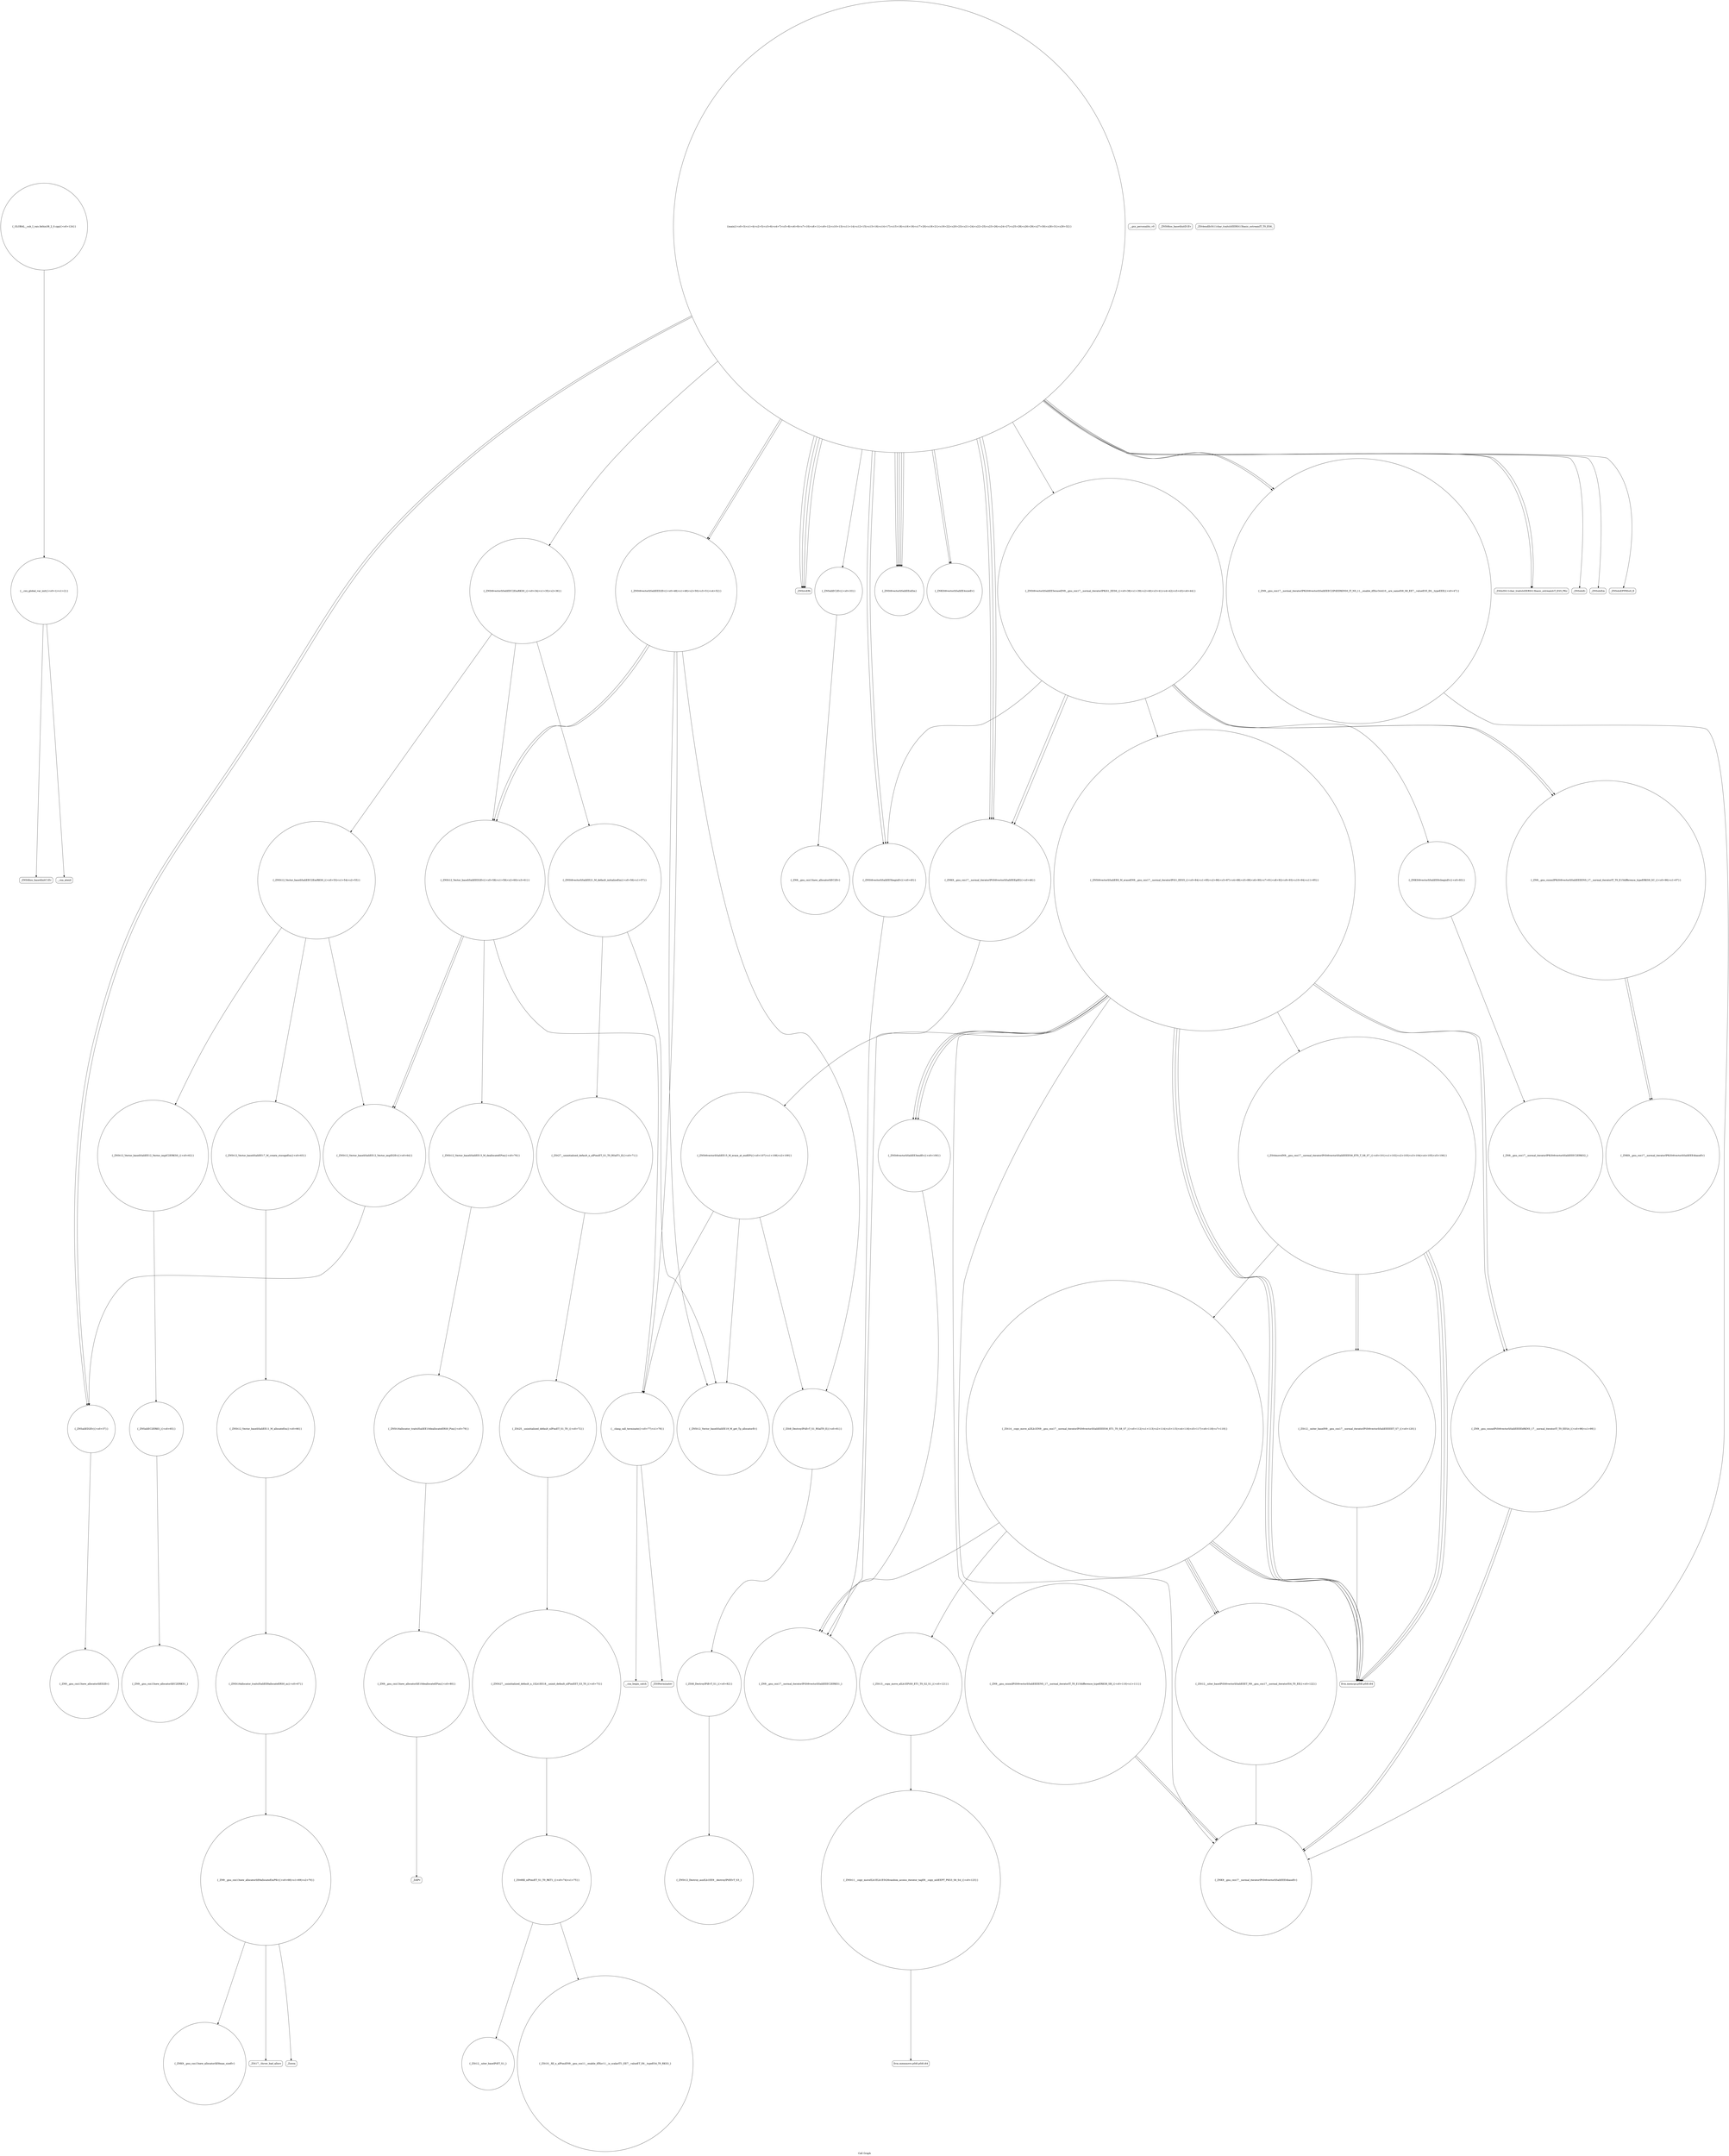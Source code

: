 digraph "Call Graph" {
	label="Call Graph";

	Node0x5608b4162480 [shape=record,shape=circle,label="{__cxx_global_var_init|{<s0>1|<s1>2}}"];
	Node0x5608b4162480:s0 -> Node0x5608b4162500[color=black];
	Node0x5608b4162480:s1 -> Node0x5608b4162600[color=black];
	Node0x5608b4163b00 [shape=record,shape=circle,label="{_ZNSt12_Vector_baseIiSaIiEE13_M_deallocateEPim|{<s0>76}}"];
	Node0x5608b4163b00:s0 -> Node0x5608b4164d20[color=black];
	Node0x5608b4162800 [shape=record,shape=circle,label="{_ZNSt6vectorIiSaIiEEC2EmRKS0_|{<s0>34|<s1>35|<s2>36}}"];
	Node0x5608b4162800:s0 -> Node0x5608b4163080[color=black];
	Node0x5608b4162800:s1 -> Node0x5608b4163100[color=black];
	Node0x5608b4162800:s2 -> Node0x5608b4163180[color=black];
	Node0x5608b4164ea0 [shape=record,shape=circle,label="{_ZSt8_DestroyIPiiEvT_S1_RSaIT0_E|{<s0>81}}"];
	Node0x5608b4164ea0:s0 -> Node0x5608b4164f20[color=black];
	Node0x5608b4162b80 [shape=record,shape=circle,label="{_ZNK9__gnu_cxx17__normal_iteratorIPiSt6vectorIiSaIiEEEplEl|{<s0>46}}"];
	Node0x5608b4162b80:s0 -> Node0x5608b4165020[color=black];
	Node0x5608b4165220 [shape=record,shape=circle,label="{_ZN9__gnu_cxx17__normal_iteratorIPKiSt6vectorIiSaIiEEEC2ERKS2_}"];
	Node0x5608b4162f00 [shape=record,shape=circle,label="{_ZNSt6vectorIiSaIiEED2Ev|{<s0>48|<s1>49|<s2>50|<s3>51|<s4>52}}"];
	Node0x5608b4162f00:s0 -> Node0x5608b4163800[color=black];
	Node0x5608b4162f00:s1 -> Node0x5608b4164ea0[color=black];
	Node0x5608b4162f00:s2 -> Node0x5608b4163180[color=black];
	Node0x5608b4162f00:s3 -> Node0x5608b4163180[color=black];
	Node0x5608b4162f00:s4 -> Node0x5608b4163b80[color=black];
	Node0x5608b41655a0 [shape=record,shape=circle,label="{_ZN9__gnu_cxxmiIPiSt6vectorIiSaIiEEEENS_17__normal_iteratorIT_T0_E15difference_typeERKS8_SB_|{<s0>110|<s1>111}}"];
	Node0x5608b41655a0:s0 -> Node0x5608b4165520[color=black];
	Node0x5608b41655a0:s1 -> Node0x5608b4165520[color=black];
	Node0x5608b4163280 [shape=record,shape=circle,label="{_ZNSt12_Vector_baseIiSaIiEE17_M_create_storageEm|{<s0>63}}"];
	Node0x5608b4163280:s0 -> Node0x5608b4163480[color=black];
	Node0x5608b4165920 [shape=record,shape=circle,label="{_ZNK9__gnu_cxx17__normal_iteratorIPKiSt6vectorIiSaIiEEE4baseEv}"];
	Node0x5608b4163600 [shape=record,shape=circle,label="{_ZNK9__gnu_cxx13new_allocatorIiE8max_sizeEv}"];
	Node0x5608b4163980 [shape=record,shape=circle,label="{_ZSt6fill_nIPimiET_S1_T0_RKT1_|{<s0>74|<s1>75}}"];
	Node0x5608b4163980:s0 -> Node0x5608b4163a80[color=black];
	Node0x5608b4163980:s1 -> Node0x5608b4163a00[color=black];
	Node0x5608b4162680 [shape=record,shape=circle,label="{main|{<s0>3|<s1>4|<s2>5|<s3>6|<s4>7|<s5>8|<s6>9|<s7>10|<s8>11|<s9>12|<s10>13|<s11>14|<s12>15|<s13>16|<s14>17|<s15>18|<s16>19|<s17>20|<s18>21|<s19>22|<s20>23|<s21>24|<s22>25|<s23>26|<s24>27|<s25>28|<s26>29|<s27>30|<s28>31|<s29>32}}"];
	Node0x5608b4162680:s0 -> Node0x5608b4162700[color=black];
	Node0x5608b4162680:s1 -> Node0x5608b4162700[color=black];
	Node0x5608b4162680:s2 -> Node0x5608b4162700[color=black];
	Node0x5608b4162680:s3 -> Node0x5608b4162780[color=black];
	Node0x5608b4162680:s4 -> Node0x5608b4162800[color=black];
	Node0x5608b4162680:s5 -> Node0x5608b4162900[color=black];
	Node0x5608b4162680:s6 -> Node0x5608b4162980[color=black];
	Node0x5608b4162680:s7 -> Node0x5608b4162700[color=black];
	Node0x5608b4162680:s8 -> Node0x5608b4162900[color=black];
	Node0x5608b4162680:s9 -> Node0x5608b4162f00[color=black];
	Node0x5608b4162680:s10 -> Node0x5608b4162a00[color=black];
	Node0x5608b4162680:s11 -> Node0x5608b4162980[color=black];
	Node0x5608b4162680:s12 -> Node0x5608b4162980[color=black];
	Node0x5608b4162680:s13 -> Node0x5608b4162980[color=black];
	Node0x5608b4162680:s14 -> Node0x5608b4162980[color=black];
	Node0x5608b4162680:s15 -> Node0x5608b4162b00[color=black];
	Node0x5608b4162680:s16 -> Node0x5608b4162b80[color=black];
	Node0x5608b4162680:s17 -> Node0x5608b4162c00[color=black];
	Node0x5608b4162680:s18 -> Node0x5608b4162b00[color=black];
	Node0x5608b4162680:s19 -> Node0x5608b4162b80[color=black];
	Node0x5608b4162680:s20 -> Node0x5608b4162b80[color=black];
	Node0x5608b4162680:s21 -> Node0x5608b4162c00[color=black];
	Node0x5608b4162680:s22 -> Node0x5608b4162a80[color=black];
	Node0x5608b4162680:s23 -> Node0x5608b4162c80[color=black];
	Node0x5608b4162680:s24 -> Node0x5608b4162d00[color=black];
	Node0x5608b4162680:s25 -> Node0x5608b4162c80[color=black];
	Node0x5608b4162680:s26 -> Node0x5608b4162a00[color=black];
	Node0x5608b4162680:s27 -> Node0x5608b4162d80[color=black];
	Node0x5608b4162680:s28 -> Node0x5608b4162e00[color=black];
	Node0x5608b4162680:s29 -> Node0x5608b4162f00[color=black];
	Node0x5608b4164d20 [shape=record,shape=circle,label="{_ZNSt16allocator_traitsISaIiEE10deallocateERS0_Pim|{<s0>79}}"];
	Node0x5608b4164d20:s0 -> Node0x5608b4164da0[color=black];
	Node0x5608b4162a00 [shape=record,shape=circle,label="{_ZNKSt6vectorIiSaIiEE4sizeEv}"];
	Node0x5608b41650a0 [shape=record,shape=circle,label="{_ZNKSt6vectorIiSaIiEE6cbeginEv|{<s0>83}}"];
	Node0x5608b41650a0:s0 -> Node0x5608b4165220[color=black];
	Node0x5608b4162d80 [shape=record,shape=Mrecord,label="{_ZNSolsEm}"];
	Node0x5608b4165420 [shape=record,shape=Mrecord,label="{llvm.memcpy.p0i8.p0i8.i64}"];
	Node0x5608b4163100 [shape=record,shape=circle,label="{_ZNSt6vectorIiSaIiEE21_M_default_initializeEm|{<s0>56|<s1>57}}"];
	Node0x5608b4163100:s0 -> Node0x5608b4163800[color=black];
	Node0x5608b4163100:s1 -> Node0x5608b4163780[color=black];
	Node0x5608b41657a0 [shape=record,shape=circle,label="{_ZSt12__niter_baseIPiSt6vectorIiSaIiEEET_N9__gnu_cxx17__normal_iteratorIS4_T0_EE|{<s0>122}}"];
	Node0x5608b41657a0:s0 -> Node0x5608b4165520[color=black];
	Node0x5608b4163480 [shape=record,shape=circle,label="{_ZNSt12_Vector_baseIiSaIiEE11_M_allocateEm|{<s0>66}}"];
	Node0x5608b4163480:s0 -> Node0x5608b4163500[color=black];
	Node0x5608b4163800 [shape=record,shape=circle,label="{_ZNSt12_Vector_baseIiSaIiEE19_M_get_Tp_allocatorEv}"];
	Node0x5608b4162500 [shape=record,shape=Mrecord,label="{_ZNSt8ios_base4InitC1Ev}"];
	Node0x5608b4163b80 [shape=record,shape=circle,label="{__clang_call_terminate|{<s0>77|<s1>78}}"];
	Node0x5608b4163b80:s0 -> Node0x5608b4163c00[color=black];
	Node0x5608b4163b80:s1 -> Node0x5608b4164ca0[color=black];
	Node0x5608b4162880 [shape=record,shape=Mrecord,label="{__gxx_personality_v0}"];
	Node0x5608b4164f20 [shape=record,shape=circle,label="{_ZSt8_DestroyIPiEvT_S1_|{<s0>82}}"];
	Node0x5608b4164f20:s0 -> Node0x5608b4164fa0[color=black];
	Node0x5608b4162c00 [shape=record,shape=circle,label="{_ZN9__gnu_cxx17__normal_iteratorIPKiSt6vectorIiSaIiEEEC2IPiEERKNS0_IT_NS_11__enable_ifIXsr3std10__are_sameIS9_S8_EE7__valueES5_E6__typeEEE|{<s0>47}}"];
	Node0x5608b4162c00:s0 -> Node0x5608b4165520[color=black];
	Node0x5608b41652a0 [shape=record,shape=circle,label="{_ZN9__gnu_cxxneIPiSt6vectorIiSaIiEEEEbRKNS_17__normal_iteratorIT_T0_EESA_|{<s0>98|<s1>99}}"];
	Node0x5608b41652a0:s0 -> Node0x5608b4165520[color=black];
	Node0x5608b41652a0:s1 -> Node0x5608b4165520[color=black];
	Node0x5608b4162f80 [shape=record,shape=circle,label="{_ZN9__gnu_cxx13new_allocatorIiEC2Ev}"];
	Node0x5608b4165620 [shape=record,shape=circle,label="{_ZSt14__copy_move_a2ILb1EN9__gnu_cxx17__normal_iteratorIPiSt6vectorIiSaIiEEEES6_ET1_T0_S8_S7_|{<s0>112|<s1>113|<s2>114|<s3>115|<s4>116|<s5>117|<s6>118|<s7>119}}"];
	Node0x5608b4165620:s0 -> Node0x5608b4165420[color=black];
	Node0x5608b4165620:s1 -> Node0x5608b41657a0[color=black];
	Node0x5608b4165620:s2 -> Node0x5608b4165420[color=black];
	Node0x5608b4165620:s3 -> Node0x5608b41657a0[color=black];
	Node0x5608b4165620:s4 -> Node0x5608b4165420[color=black];
	Node0x5608b4165620:s5 -> Node0x5608b41657a0[color=black];
	Node0x5608b4165620:s6 -> Node0x5608b4165720[color=black];
	Node0x5608b4165620:s7 -> Node0x5608b4165020[color=black];
	Node0x5608b4163300 [shape=record,shape=circle,label="{_ZNSt12_Vector_baseIiSaIiEE12_Vector_implD2Ev|{<s0>64}}"];
	Node0x5608b4163300:s0 -> Node0x5608b4162900[color=black];
	Node0x5608b41659a0 [shape=record,shape=circle,label="{_GLOBAL__sub_I_rais.fathin38_2_0.cpp|{<s0>124}}"];
	Node0x5608b41659a0:s0 -> Node0x5608b4162480[color=black];
	Node0x5608b4163680 [shape=record,shape=Mrecord,label="{_ZSt17__throw_bad_allocv}"];
	Node0x5608b4163a00 [shape=record,shape=circle,label="{_ZSt10__fill_n_aIPimiEN9__gnu_cxx11__enable_ifIXsr11__is_scalarIT1_EE7__valueET_E6__typeES4_T0_RKS3_}"];
	Node0x5608b4162700 [shape=record,shape=Mrecord,label="{_ZNSirsERi}"];
	Node0x5608b4164da0 [shape=record,shape=circle,label="{_ZN9__gnu_cxx13new_allocatorIiE10deallocateEPim|{<s0>80}}"];
	Node0x5608b4164da0:s0 -> Node0x5608b4164e20[color=black];
	Node0x5608b4162a80 [shape=record,shape=circle,label="{_ZNSt6vectorIiSaIiEE5eraseEN9__gnu_cxx17__normal_iteratorIPKiS1_EES6_|{<s0>38|<s1>39|<s2>40|<s3>41|<s4>42|<s5>43|<s6>44}}"];
	Node0x5608b4162a80:s0 -> Node0x5608b4162b00[color=black];
	Node0x5608b4162a80:s1 -> Node0x5608b41650a0[color=black];
	Node0x5608b4162a80:s2 -> Node0x5608b41651a0[color=black];
	Node0x5608b4162a80:s3 -> Node0x5608b4162b80[color=black];
	Node0x5608b4162a80:s4 -> Node0x5608b41651a0[color=black];
	Node0x5608b4162a80:s5 -> Node0x5608b4162b80[color=black];
	Node0x5608b4162a80:s6 -> Node0x5608b4165120[color=black];
	Node0x5608b4165120 [shape=record,shape=circle,label="{_ZNSt6vectorIiSaIiEE8_M_eraseEN9__gnu_cxx17__normal_iteratorIPiS1_EES5_|{<s0>84|<s1>85|<s2>86|<s3>87|<s4>88|<s5>89|<s6>90|<s7>91|<s8>92|<s9>93|<s10>94|<s11>95}}"];
	Node0x5608b4165120:s0 -> Node0x5608b41652a0[color=black];
	Node0x5608b4165120:s1 -> Node0x5608b4165320[color=black];
	Node0x5608b4165120:s2 -> Node0x5608b41652a0[color=black];
	Node0x5608b4165120:s3 -> Node0x5608b4165420[color=black];
	Node0x5608b4165120:s4 -> Node0x5608b4165320[color=black];
	Node0x5608b4165120:s5 -> Node0x5608b4165420[color=black];
	Node0x5608b4165120:s6 -> Node0x5608b41653a0[color=black];
	Node0x5608b4165120:s7 -> Node0x5608b4165520[color=black];
	Node0x5608b4165120:s8 -> Node0x5608b4165320[color=black];
	Node0x5608b4165120:s9 -> Node0x5608b41655a0[color=black];
	Node0x5608b4165120:s10 -> Node0x5608b41654a0[color=black];
	Node0x5608b4165120:s11 -> Node0x5608b4165420[color=black];
	Node0x5608b4162e00 [shape=record,shape=Mrecord,label="{_ZNSolsEPFRSoS_E}"];
	Node0x5608b41654a0 [shape=record,shape=circle,label="{_ZNSt6vectorIiSaIiEE15_M_erase_at_endEPi|{<s0>107|<s1>108|<s2>109}}"];
	Node0x5608b41654a0:s0 -> Node0x5608b4163800[color=black];
	Node0x5608b41654a0:s1 -> Node0x5608b4164ea0[color=black];
	Node0x5608b41654a0:s2 -> Node0x5608b4163b80[color=black];
	Node0x5608b4163180 [shape=record,shape=circle,label="{_ZNSt12_Vector_baseIiSaIiEED2Ev|{<s0>58|<s1>59|<s2>60|<s3>61}}"];
	Node0x5608b4163180:s0 -> Node0x5608b4163b00[color=black];
	Node0x5608b4163180:s1 -> Node0x5608b4163300[color=black];
	Node0x5608b4163180:s2 -> Node0x5608b4163300[color=black];
	Node0x5608b4163180:s3 -> Node0x5608b4163b80[color=black];
	Node0x5608b4165820 [shape=record,shape=circle,label="{_ZNSt11__copy_moveILb1ELb1ESt26random_access_iterator_tagE8__copy_mIiEEPT_PKS3_S6_S4_|{<s0>123}}"];
	Node0x5608b4165820:s0 -> Node0x5608b41658a0[color=black];
	Node0x5608b4163500 [shape=record,shape=circle,label="{_ZNSt16allocator_traitsISaIiEE8allocateERS0_m|{<s0>67}}"];
	Node0x5608b4163500:s0 -> Node0x5608b4163580[color=black];
	Node0x5608b4163880 [shape=record,shape=circle,label="{_ZSt25__uninitialized_default_nIPimET_S1_T0_|{<s0>72}}"];
	Node0x5608b4163880:s0 -> Node0x5608b4163900[color=black];
	Node0x5608b4162580 [shape=record,shape=Mrecord,label="{_ZNSt8ios_base4InitD1Ev}"];
	Node0x5608b4163c00 [shape=record,shape=Mrecord,label="{__cxa_begin_catch}"];
	Node0x5608b4162900 [shape=record,shape=circle,label="{_ZNSaIiED2Ev|{<s0>37}}"];
	Node0x5608b4162900:s0 -> Node0x5608b4163000[color=black];
	Node0x5608b4164fa0 [shape=record,shape=circle,label="{_ZNSt12_Destroy_auxILb1EE9__destroyIPiEEvT_S3_}"];
	Node0x5608b4162c80 [shape=record,shape=Mrecord,label="{_ZStlsISt11char_traitsIcEERSt13basic_ostreamIcT_ES5_PKc}"];
	Node0x5608b4165320 [shape=record,shape=circle,label="{_ZNSt6vectorIiSaIiEE3endEv|{<s0>100}}"];
	Node0x5608b4165320:s0 -> Node0x5608b4165020[color=black];
	Node0x5608b4163000 [shape=record,shape=circle,label="{_ZN9__gnu_cxx13new_allocatorIiED2Ev}"];
	Node0x5608b41656a0 [shape=record,shape=circle,label="{_ZSt12__miter_baseIN9__gnu_cxx17__normal_iteratorIPiSt6vectorIiSaIiEEEEET_S7_|{<s0>120}}"];
	Node0x5608b41656a0:s0 -> Node0x5608b4165420[color=black];
	Node0x5608b4163380 [shape=record,shape=circle,label="{_ZNSaIiEC2ERKS_|{<s0>65}}"];
	Node0x5608b4163380:s0 -> Node0x5608b4163400[color=black];
	Node0x5608b4163700 [shape=record,shape=Mrecord,label="{_Znwm}"];
	Node0x5608b4163a80 [shape=record,shape=circle,label="{_ZSt12__niter_baseIPiET_S1_}"];
	Node0x5608b4162780 [shape=record,shape=circle,label="{_ZNSaIiEC2Ev|{<s0>33}}"];
	Node0x5608b4162780:s0 -> Node0x5608b4162f80[color=black];
	Node0x5608b4164e20 [shape=record,shape=Mrecord,label="{_ZdlPv}"];
	Node0x5608b4162b00 [shape=record,shape=circle,label="{_ZNSt6vectorIiSaIiEE5beginEv|{<s0>45}}"];
	Node0x5608b4162b00:s0 -> Node0x5608b4165020[color=black];
	Node0x5608b41651a0 [shape=record,shape=circle,label="{_ZN9__gnu_cxxmiIPKiSt6vectorIiSaIiEEEENS_17__normal_iteratorIT_T0_E15difference_typeERKS9_SC_|{<s0>96|<s1>97}}"];
	Node0x5608b41651a0:s0 -> Node0x5608b4165920[color=black];
	Node0x5608b41651a0:s1 -> Node0x5608b4165920[color=black];
	Node0x5608b4162e80 [shape=record,shape=Mrecord,label="{_ZSt4endlIcSt11char_traitsIcEERSt13basic_ostreamIT_T0_ES6_}"];
	Node0x5608b4165520 [shape=record,shape=circle,label="{_ZNK9__gnu_cxx17__normal_iteratorIPiSt6vectorIiSaIiEEE4baseEv}"];
	Node0x5608b4163200 [shape=record,shape=circle,label="{_ZNSt12_Vector_baseIiSaIiEE12_Vector_implC2ERKS0_|{<s0>62}}"];
	Node0x5608b4163200:s0 -> Node0x5608b4163380[color=black];
	Node0x5608b41658a0 [shape=record,shape=Mrecord,label="{llvm.memmove.p0i8.p0i8.i64}"];
	Node0x5608b4163580 [shape=record,shape=circle,label="{_ZN9__gnu_cxx13new_allocatorIiE8allocateEmPKv|{<s0>68|<s1>69|<s2>70}}"];
	Node0x5608b4163580:s0 -> Node0x5608b4163600[color=black];
	Node0x5608b4163580:s1 -> Node0x5608b4163680[color=black];
	Node0x5608b4163580:s2 -> Node0x5608b4163700[color=black];
	Node0x5608b4163900 [shape=record,shape=circle,label="{_ZNSt27__uninitialized_default_n_1ILb1EE18__uninit_default_nIPimEET_S3_T0_|{<s0>73}}"];
	Node0x5608b4163900:s0 -> Node0x5608b4163980[color=black];
	Node0x5608b4162600 [shape=record,shape=Mrecord,label="{__cxa_atexit}"];
	Node0x5608b4164ca0 [shape=record,shape=Mrecord,label="{_ZSt9terminatev}"];
	Node0x5608b4162980 [shape=record,shape=circle,label="{_ZNSt6vectorIiSaIiEEixEm}"];
	Node0x5608b4165020 [shape=record,shape=circle,label="{_ZN9__gnu_cxx17__normal_iteratorIPiSt6vectorIiSaIiEEEC2ERKS1_}"];
	Node0x5608b4162d00 [shape=record,shape=Mrecord,label="{_ZNSolsEi}"];
	Node0x5608b41653a0 [shape=record,shape=circle,label="{_ZSt4moveIN9__gnu_cxx17__normal_iteratorIPiSt6vectorIiSaIiEEEES6_ET0_T_S8_S7_|{<s0>101|<s1>102|<s2>103|<s3>104|<s4>105|<s5>106}}"];
	Node0x5608b41653a0:s0 -> Node0x5608b4165420[color=black];
	Node0x5608b41653a0:s1 -> Node0x5608b41656a0[color=black];
	Node0x5608b41653a0:s2 -> Node0x5608b4165420[color=black];
	Node0x5608b41653a0:s3 -> Node0x5608b41656a0[color=black];
	Node0x5608b41653a0:s4 -> Node0x5608b4165420[color=black];
	Node0x5608b41653a0:s5 -> Node0x5608b4165620[color=black];
	Node0x5608b4163080 [shape=record,shape=circle,label="{_ZNSt12_Vector_baseIiSaIiEEC2EmRKS0_|{<s0>53|<s1>54|<s2>55}}"];
	Node0x5608b4163080:s0 -> Node0x5608b4163200[color=black];
	Node0x5608b4163080:s1 -> Node0x5608b4163280[color=black];
	Node0x5608b4163080:s2 -> Node0x5608b4163300[color=black];
	Node0x5608b4165720 [shape=record,shape=circle,label="{_ZSt13__copy_move_aILb1EPiS0_ET1_T0_S2_S1_|{<s0>121}}"];
	Node0x5608b4165720:s0 -> Node0x5608b4165820[color=black];
	Node0x5608b4163400 [shape=record,shape=circle,label="{_ZN9__gnu_cxx13new_allocatorIiEC2ERKS1_}"];
	Node0x5608b4163780 [shape=record,shape=circle,label="{_ZSt27__uninitialized_default_n_aIPimiET_S1_T0_RSaIT1_E|{<s0>71}}"];
	Node0x5608b4163780:s0 -> Node0x5608b4163880[color=black];
}
